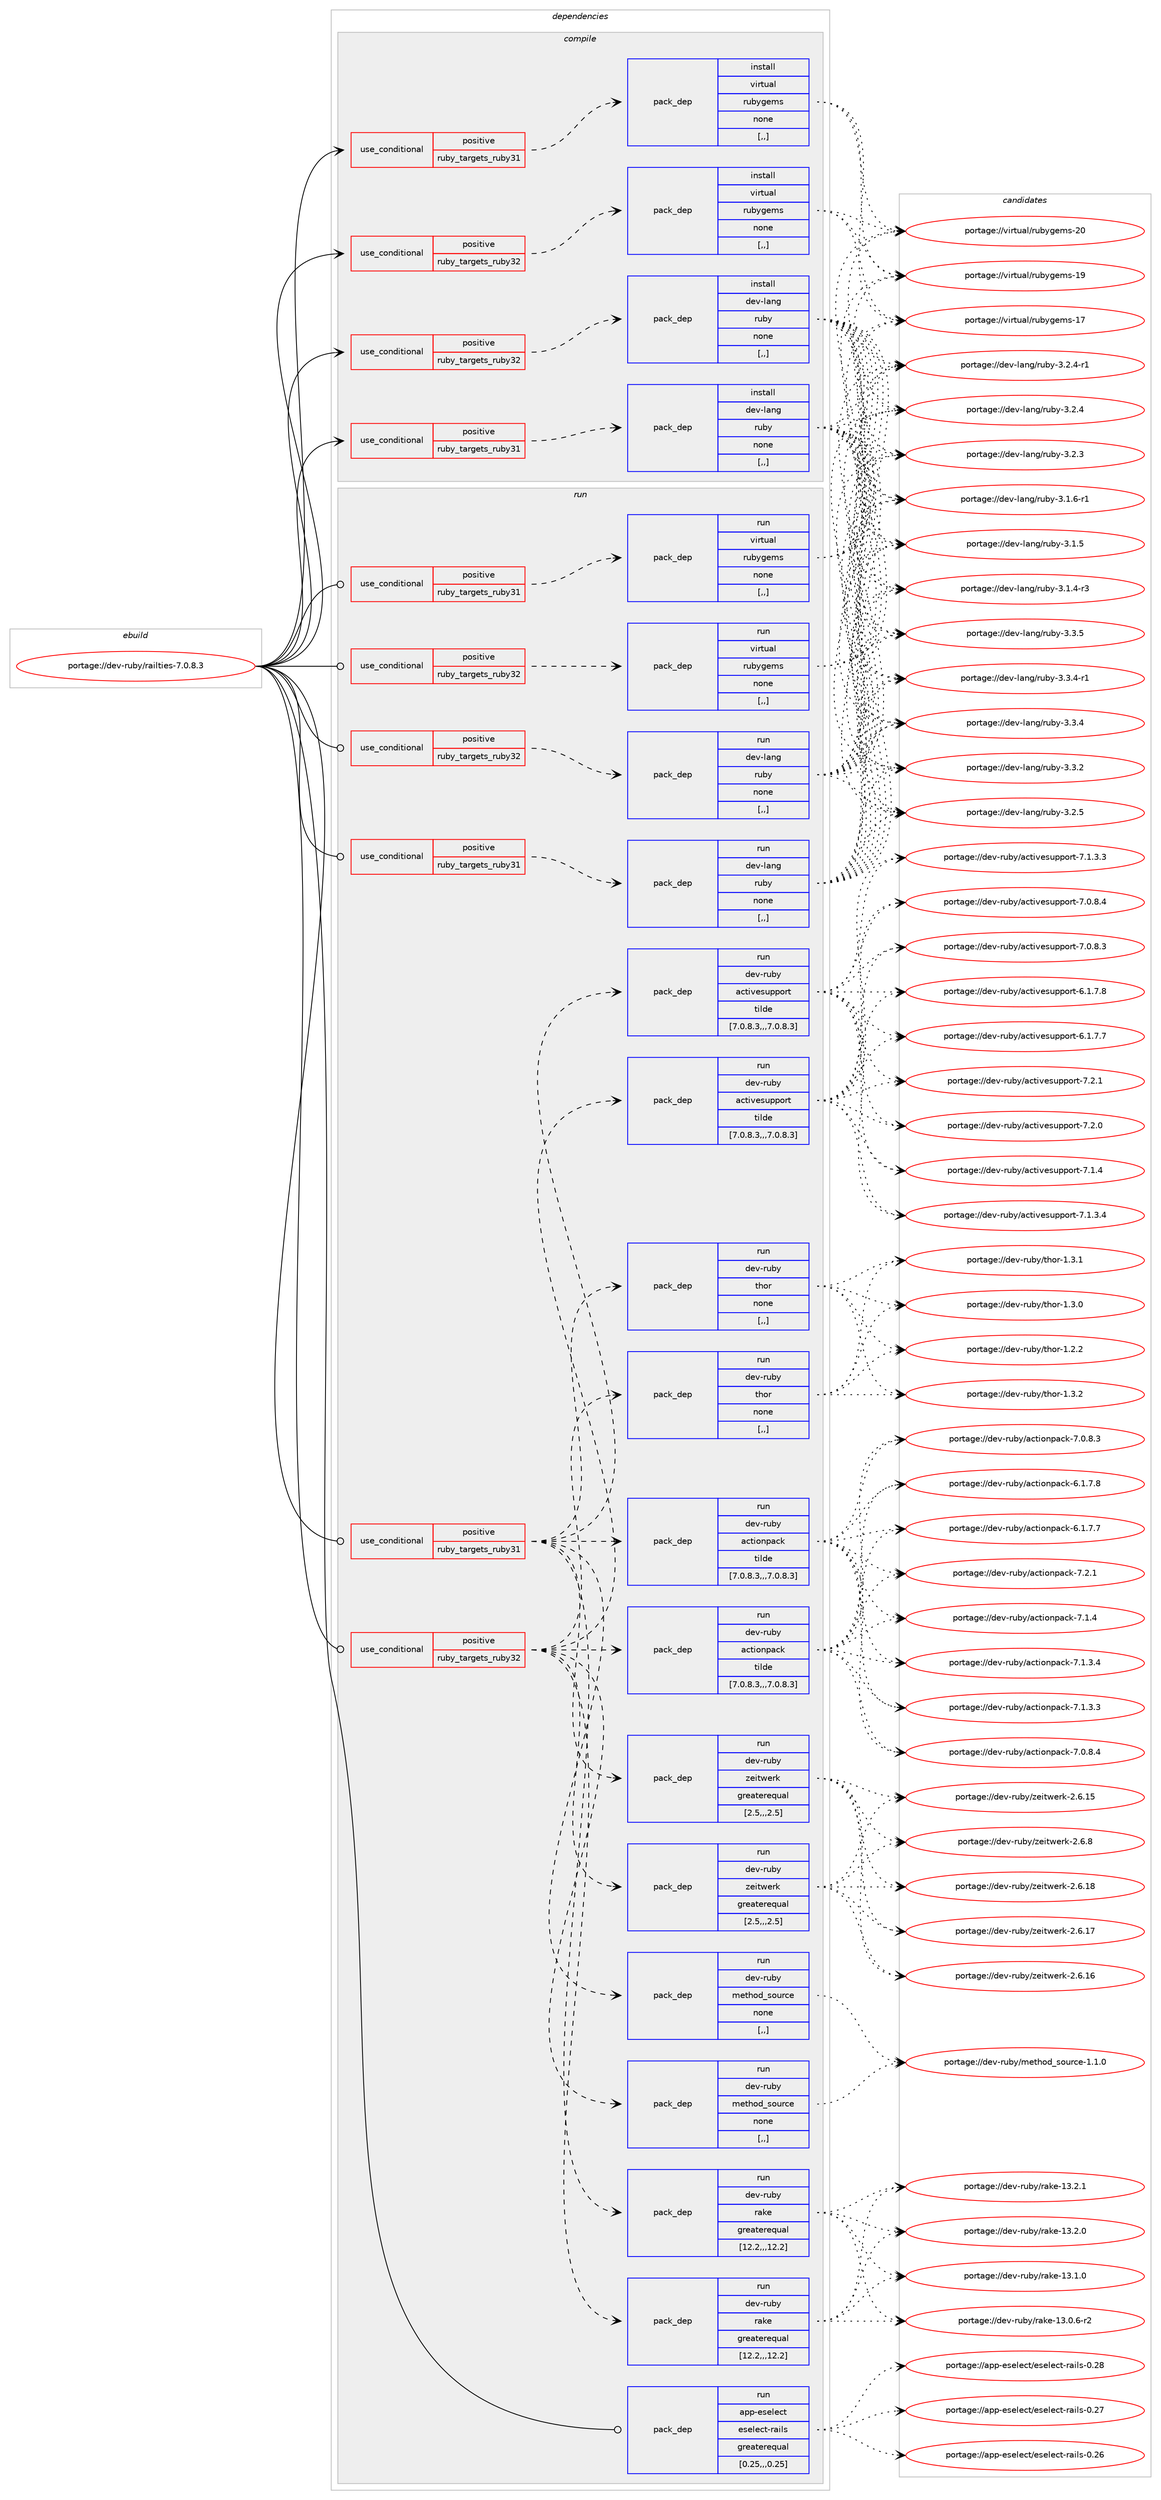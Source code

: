 digraph prolog {

# *************
# Graph options
# *************

newrank=true;
concentrate=true;
compound=true;
graph [rankdir=LR,fontname=Helvetica,fontsize=10,ranksep=1.5];#, ranksep=2.5, nodesep=0.2];
edge  [arrowhead=vee];
node  [fontname=Helvetica,fontsize=10];

# **********
# The ebuild
# **********

subgraph cluster_leftcol {
color=gray;
label=<<i>ebuild</i>>;
id [label="portage://dev-ruby/railties-7.0.8.3", color=red, width=4, href="../dev-ruby/railties-7.0.8.3.svg"];
}

# ****************
# The dependencies
# ****************

subgraph cluster_midcol {
color=gray;
label=<<i>dependencies</i>>;
subgraph cluster_compile {
fillcolor="#eeeeee";
style=filled;
label=<<i>compile</i>>;
subgraph cond184708 {
dependency693035 [label=<<TABLE BORDER="0" CELLBORDER="1" CELLSPACING="0" CELLPADDING="4"><TR><TD ROWSPAN="3" CELLPADDING="10">use_conditional</TD></TR><TR><TD>positive</TD></TR><TR><TD>ruby_targets_ruby31</TD></TR></TABLE>>, shape=none, color=red];
subgraph pack503381 {
dependency693036 [label=<<TABLE BORDER="0" CELLBORDER="1" CELLSPACING="0" CELLPADDING="4" WIDTH="220"><TR><TD ROWSPAN="6" CELLPADDING="30">pack_dep</TD></TR><TR><TD WIDTH="110">install</TD></TR><TR><TD>dev-lang</TD></TR><TR><TD>ruby</TD></TR><TR><TD>none</TD></TR><TR><TD>[,,]</TD></TR></TABLE>>, shape=none, color=blue];
}
dependency693035:e -> dependency693036:w [weight=20,style="dashed",arrowhead="vee"];
}
id:e -> dependency693035:w [weight=20,style="solid",arrowhead="vee"];
subgraph cond184709 {
dependency693037 [label=<<TABLE BORDER="0" CELLBORDER="1" CELLSPACING="0" CELLPADDING="4"><TR><TD ROWSPAN="3" CELLPADDING="10">use_conditional</TD></TR><TR><TD>positive</TD></TR><TR><TD>ruby_targets_ruby31</TD></TR></TABLE>>, shape=none, color=red];
subgraph pack503382 {
dependency693038 [label=<<TABLE BORDER="0" CELLBORDER="1" CELLSPACING="0" CELLPADDING="4" WIDTH="220"><TR><TD ROWSPAN="6" CELLPADDING="30">pack_dep</TD></TR><TR><TD WIDTH="110">install</TD></TR><TR><TD>virtual</TD></TR><TR><TD>rubygems</TD></TR><TR><TD>none</TD></TR><TR><TD>[,,]</TD></TR></TABLE>>, shape=none, color=blue];
}
dependency693037:e -> dependency693038:w [weight=20,style="dashed",arrowhead="vee"];
}
id:e -> dependency693037:w [weight=20,style="solid",arrowhead="vee"];
subgraph cond184710 {
dependency693039 [label=<<TABLE BORDER="0" CELLBORDER="1" CELLSPACING="0" CELLPADDING="4"><TR><TD ROWSPAN="3" CELLPADDING="10">use_conditional</TD></TR><TR><TD>positive</TD></TR><TR><TD>ruby_targets_ruby32</TD></TR></TABLE>>, shape=none, color=red];
subgraph pack503383 {
dependency693040 [label=<<TABLE BORDER="0" CELLBORDER="1" CELLSPACING="0" CELLPADDING="4" WIDTH="220"><TR><TD ROWSPAN="6" CELLPADDING="30">pack_dep</TD></TR><TR><TD WIDTH="110">install</TD></TR><TR><TD>dev-lang</TD></TR><TR><TD>ruby</TD></TR><TR><TD>none</TD></TR><TR><TD>[,,]</TD></TR></TABLE>>, shape=none, color=blue];
}
dependency693039:e -> dependency693040:w [weight=20,style="dashed",arrowhead="vee"];
}
id:e -> dependency693039:w [weight=20,style="solid",arrowhead="vee"];
subgraph cond184711 {
dependency693041 [label=<<TABLE BORDER="0" CELLBORDER="1" CELLSPACING="0" CELLPADDING="4"><TR><TD ROWSPAN="3" CELLPADDING="10">use_conditional</TD></TR><TR><TD>positive</TD></TR><TR><TD>ruby_targets_ruby32</TD></TR></TABLE>>, shape=none, color=red];
subgraph pack503384 {
dependency693042 [label=<<TABLE BORDER="0" CELLBORDER="1" CELLSPACING="0" CELLPADDING="4" WIDTH="220"><TR><TD ROWSPAN="6" CELLPADDING="30">pack_dep</TD></TR><TR><TD WIDTH="110">install</TD></TR><TR><TD>virtual</TD></TR><TR><TD>rubygems</TD></TR><TR><TD>none</TD></TR><TR><TD>[,,]</TD></TR></TABLE>>, shape=none, color=blue];
}
dependency693041:e -> dependency693042:w [weight=20,style="dashed",arrowhead="vee"];
}
id:e -> dependency693041:w [weight=20,style="solid",arrowhead="vee"];
}
subgraph cluster_compileandrun {
fillcolor="#eeeeee";
style=filled;
label=<<i>compile and run</i>>;
}
subgraph cluster_run {
fillcolor="#eeeeee";
style=filled;
label=<<i>run</i>>;
subgraph cond184712 {
dependency693043 [label=<<TABLE BORDER="0" CELLBORDER="1" CELLSPACING="0" CELLPADDING="4"><TR><TD ROWSPAN="3" CELLPADDING="10">use_conditional</TD></TR><TR><TD>positive</TD></TR><TR><TD>ruby_targets_ruby31</TD></TR></TABLE>>, shape=none, color=red];
subgraph pack503385 {
dependency693044 [label=<<TABLE BORDER="0" CELLBORDER="1" CELLSPACING="0" CELLPADDING="4" WIDTH="220"><TR><TD ROWSPAN="6" CELLPADDING="30">pack_dep</TD></TR><TR><TD WIDTH="110">run</TD></TR><TR><TD>dev-lang</TD></TR><TR><TD>ruby</TD></TR><TR><TD>none</TD></TR><TR><TD>[,,]</TD></TR></TABLE>>, shape=none, color=blue];
}
dependency693043:e -> dependency693044:w [weight=20,style="dashed",arrowhead="vee"];
}
id:e -> dependency693043:w [weight=20,style="solid",arrowhead="odot"];
subgraph cond184713 {
dependency693045 [label=<<TABLE BORDER="0" CELLBORDER="1" CELLSPACING="0" CELLPADDING="4"><TR><TD ROWSPAN="3" CELLPADDING="10">use_conditional</TD></TR><TR><TD>positive</TD></TR><TR><TD>ruby_targets_ruby31</TD></TR></TABLE>>, shape=none, color=red];
subgraph pack503386 {
dependency693046 [label=<<TABLE BORDER="0" CELLBORDER="1" CELLSPACING="0" CELLPADDING="4" WIDTH="220"><TR><TD ROWSPAN="6" CELLPADDING="30">pack_dep</TD></TR><TR><TD WIDTH="110">run</TD></TR><TR><TD>dev-ruby</TD></TR><TR><TD>activesupport</TD></TR><TR><TD>tilde</TD></TR><TR><TD>[7.0.8.3,,,7.0.8.3]</TD></TR></TABLE>>, shape=none, color=blue];
}
dependency693045:e -> dependency693046:w [weight=20,style="dashed",arrowhead="vee"];
subgraph pack503387 {
dependency693047 [label=<<TABLE BORDER="0" CELLBORDER="1" CELLSPACING="0" CELLPADDING="4" WIDTH="220"><TR><TD ROWSPAN="6" CELLPADDING="30">pack_dep</TD></TR><TR><TD WIDTH="110">run</TD></TR><TR><TD>dev-ruby</TD></TR><TR><TD>actionpack</TD></TR><TR><TD>tilde</TD></TR><TR><TD>[7.0.8.3,,,7.0.8.3]</TD></TR></TABLE>>, shape=none, color=blue];
}
dependency693045:e -> dependency693047:w [weight=20,style="dashed",arrowhead="vee"];
subgraph pack503388 {
dependency693048 [label=<<TABLE BORDER="0" CELLBORDER="1" CELLSPACING="0" CELLPADDING="4" WIDTH="220"><TR><TD ROWSPAN="6" CELLPADDING="30">pack_dep</TD></TR><TR><TD WIDTH="110">run</TD></TR><TR><TD>dev-ruby</TD></TR><TR><TD>thor</TD></TR><TR><TD>none</TD></TR><TR><TD>[,,]</TD></TR></TABLE>>, shape=none, color=blue];
}
dependency693045:e -> dependency693048:w [weight=20,style="dashed",arrowhead="vee"];
subgraph pack503389 {
dependency693049 [label=<<TABLE BORDER="0" CELLBORDER="1" CELLSPACING="0" CELLPADDING="4" WIDTH="220"><TR><TD ROWSPAN="6" CELLPADDING="30">pack_dep</TD></TR><TR><TD WIDTH="110">run</TD></TR><TR><TD>dev-ruby</TD></TR><TR><TD>rake</TD></TR><TR><TD>greaterequal</TD></TR><TR><TD>[12.2,,,12.2]</TD></TR></TABLE>>, shape=none, color=blue];
}
dependency693045:e -> dependency693049:w [weight=20,style="dashed",arrowhead="vee"];
subgraph pack503390 {
dependency693050 [label=<<TABLE BORDER="0" CELLBORDER="1" CELLSPACING="0" CELLPADDING="4" WIDTH="220"><TR><TD ROWSPAN="6" CELLPADDING="30">pack_dep</TD></TR><TR><TD WIDTH="110">run</TD></TR><TR><TD>dev-ruby</TD></TR><TR><TD>method_source</TD></TR><TR><TD>none</TD></TR><TR><TD>[,,]</TD></TR></TABLE>>, shape=none, color=blue];
}
dependency693045:e -> dependency693050:w [weight=20,style="dashed",arrowhead="vee"];
subgraph pack503391 {
dependency693051 [label=<<TABLE BORDER="0" CELLBORDER="1" CELLSPACING="0" CELLPADDING="4" WIDTH="220"><TR><TD ROWSPAN="6" CELLPADDING="30">pack_dep</TD></TR><TR><TD WIDTH="110">run</TD></TR><TR><TD>dev-ruby</TD></TR><TR><TD>zeitwerk</TD></TR><TR><TD>greaterequal</TD></TR><TR><TD>[2.5,,,2.5]</TD></TR></TABLE>>, shape=none, color=blue];
}
dependency693045:e -> dependency693051:w [weight=20,style="dashed",arrowhead="vee"];
}
id:e -> dependency693045:w [weight=20,style="solid",arrowhead="odot"];
subgraph cond184714 {
dependency693052 [label=<<TABLE BORDER="0" CELLBORDER="1" CELLSPACING="0" CELLPADDING="4"><TR><TD ROWSPAN="3" CELLPADDING="10">use_conditional</TD></TR><TR><TD>positive</TD></TR><TR><TD>ruby_targets_ruby31</TD></TR></TABLE>>, shape=none, color=red];
subgraph pack503392 {
dependency693053 [label=<<TABLE BORDER="0" CELLBORDER="1" CELLSPACING="0" CELLPADDING="4" WIDTH="220"><TR><TD ROWSPAN="6" CELLPADDING="30">pack_dep</TD></TR><TR><TD WIDTH="110">run</TD></TR><TR><TD>virtual</TD></TR><TR><TD>rubygems</TD></TR><TR><TD>none</TD></TR><TR><TD>[,,]</TD></TR></TABLE>>, shape=none, color=blue];
}
dependency693052:e -> dependency693053:w [weight=20,style="dashed",arrowhead="vee"];
}
id:e -> dependency693052:w [weight=20,style="solid",arrowhead="odot"];
subgraph cond184715 {
dependency693054 [label=<<TABLE BORDER="0" CELLBORDER="1" CELLSPACING="0" CELLPADDING="4"><TR><TD ROWSPAN="3" CELLPADDING="10">use_conditional</TD></TR><TR><TD>positive</TD></TR><TR><TD>ruby_targets_ruby32</TD></TR></TABLE>>, shape=none, color=red];
subgraph pack503393 {
dependency693055 [label=<<TABLE BORDER="0" CELLBORDER="1" CELLSPACING="0" CELLPADDING="4" WIDTH="220"><TR><TD ROWSPAN="6" CELLPADDING="30">pack_dep</TD></TR><TR><TD WIDTH="110">run</TD></TR><TR><TD>dev-lang</TD></TR><TR><TD>ruby</TD></TR><TR><TD>none</TD></TR><TR><TD>[,,]</TD></TR></TABLE>>, shape=none, color=blue];
}
dependency693054:e -> dependency693055:w [weight=20,style="dashed",arrowhead="vee"];
}
id:e -> dependency693054:w [weight=20,style="solid",arrowhead="odot"];
subgraph cond184716 {
dependency693056 [label=<<TABLE BORDER="0" CELLBORDER="1" CELLSPACING="0" CELLPADDING="4"><TR><TD ROWSPAN="3" CELLPADDING="10">use_conditional</TD></TR><TR><TD>positive</TD></TR><TR><TD>ruby_targets_ruby32</TD></TR></TABLE>>, shape=none, color=red];
subgraph pack503394 {
dependency693057 [label=<<TABLE BORDER="0" CELLBORDER="1" CELLSPACING="0" CELLPADDING="4" WIDTH="220"><TR><TD ROWSPAN="6" CELLPADDING="30">pack_dep</TD></TR><TR><TD WIDTH="110">run</TD></TR><TR><TD>dev-ruby</TD></TR><TR><TD>activesupport</TD></TR><TR><TD>tilde</TD></TR><TR><TD>[7.0.8.3,,,7.0.8.3]</TD></TR></TABLE>>, shape=none, color=blue];
}
dependency693056:e -> dependency693057:w [weight=20,style="dashed",arrowhead="vee"];
subgraph pack503395 {
dependency693058 [label=<<TABLE BORDER="0" CELLBORDER="1" CELLSPACING="0" CELLPADDING="4" WIDTH="220"><TR><TD ROWSPAN="6" CELLPADDING="30">pack_dep</TD></TR><TR><TD WIDTH="110">run</TD></TR><TR><TD>dev-ruby</TD></TR><TR><TD>actionpack</TD></TR><TR><TD>tilde</TD></TR><TR><TD>[7.0.8.3,,,7.0.8.3]</TD></TR></TABLE>>, shape=none, color=blue];
}
dependency693056:e -> dependency693058:w [weight=20,style="dashed",arrowhead="vee"];
subgraph pack503396 {
dependency693059 [label=<<TABLE BORDER="0" CELLBORDER="1" CELLSPACING="0" CELLPADDING="4" WIDTH="220"><TR><TD ROWSPAN="6" CELLPADDING="30">pack_dep</TD></TR><TR><TD WIDTH="110">run</TD></TR><TR><TD>dev-ruby</TD></TR><TR><TD>thor</TD></TR><TR><TD>none</TD></TR><TR><TD>[,,]</TD></TR></TABLE>>, shape=none, color=blue];
}
dependency693056:e -> dependency693059:w [weight=20,style="dashed",arrowhead="vee"];
subgraph pack503397 {
dependency693060 [label=<<TABLE BORDER="0" CELLBORDER="1" CELLSPACING="0" CELLPADDING="4" WIDTH="220"><TR><TD ROWSPAN="6" CELLPADDING="30">pack_dep</TD></TR><TR><TD WIDTH="110">run</TD></TR><TR><TD>dev-ruby</TD></TR><TR><TD>rake</TD></TR><TR><TD>greaterequal</TD></TR><TR><TD>[12.2,,,12.2]</TD></TR></TABLE>>, shape=none, color=blue];
}
dependency693056:e -> dependency693060:w [weight=20,style="dashed",arrowhead="vee"];
subgraph pack503398 {
dependency693061 [label=<<TABLE BORDER="0" CELLBORDER="1" CELLSPACING="0" CELLPADDING="4" WIDTH="220"><TR><TD ROWSPAN="6" CELLPADDING="30">pack_dep</TD></TR><TR><TD WIDTH="110">run</TD></TR><TR><TD>dev-ruby</TD></TR><TR><TD>method_source</TD></TR><TR><TD>none</TD></TR><TR><TD>[,,]</TD></TR></TABLE>>, shape=none, color=blue];
}
dependency693056:e -> dependency693061:w [weight=20,style="dashed",arrowhead="vee"];
subgraph pack503399 {
dependency693062 [label=<<TABLE BORDER="0" CELLBORDER="1" CELLSPACING="0" CELLPADDING="4" WIDTH="220"><TR><TD ROWSPAN="6" CELLPADDING="30">pack_dep</TD></TR><TR><TD WIDTH="110">run</TD></TR><TR><TD>dev-ruby</TD></TR><TR><TD>zeitwerk</TD></TR><TR><TD>greaterequal</TD></TR><TR><TD>[2.5,,,2.5]</TD></TR></TABLE>>, shape=none, color=blue];
}
dependency693056:e -> dependency693062:w [weight=20,style="dashed",arrowhead="vee"];
}
id:e -> dependency693056:w [weight=20,style="solid",arrowhead="odot"];
subgraph cond184717 {
dependency693063 [label=<<TABLE BORDER="0" CELLBORDER="1" CELLSPACING="0" CELLPADDING="4"><TR><TD ROWSPAN="3" CELLPADDING="10">use_conditional</TD></TR><TR><TD>positive</TD></TR><TR><TD>ruby_targets_ruby32</TD></TR></TABLE>>, shape=none, color=red];
subgraph pack503400 {
dependency693064 [label=<<TABLE BORDER="0" CELLBORDER="1" CELLSPACING="0" CELLPADDING="4" WIDTH="220"><TR><TD ROWSPAN="6" CELLPADDING="30">pack_dep</TD></TR><TR><TD WIDTH="110">run</TD></TR><TR><TD>virtual</TD></TR><TR><TD>rubygems</TD></TR><TR><TD>none</TD></TR><TR><TD>[,,]</TD></TR></TABLE>>, shape=none, color=blue];
}
dependency693063:e -> dependency693064:w [weight=20,style="dashed",arrowhead="vee"];
}
id:e -> dependency693063:w [weight=20,style="solid",arrowhead="odot"];
subgraph pack503401 {
dependency693065 [label=<<TABLE BORDER="0" CELLBORDER="1" CELLSPACING="0" CELLPADDING="4" WIDTH="220"><TR><TD ROWSPAN="6" CELLPADDING="30">pack_dep</TD></TR><TR><TD WIDTH="110">run</TD></TR><TR><TD>app-eselect</TD></TR><TR><TD>eselect-rails</TD></TR><TR><TD>greaterequal</TD></TR><TR><TD>[0.25,,,0.25]</TD></TR></TABLE>>, shape=none, color=blue];
}
id:e -> dependency693065:w [weight=20,style="solid",arrowhead="odot"];
}
}

# **************
# The candidates
# **************

subgraph cluster_choices {
rank=same;
color=gray;
label=<<i>candidates</i>>;

subgraph choice503381 {
color=black;
nodesep=1;
choice10010111845108971101034711411798121455146514653 [label="portage://dev-lang/ruby-3.3.5", color=red, width=4,href="../dev-lang/ruby-3.3.5.svg"];
choice100101118451089711010347114117981214551465146524511449 [label="portage://dev-lang/ruby-3.3.4-r1", color=red, width=4,href="../dev-lang/ruby-3.3.4-r1.svg"];
choice10010111845108971101034711411798121455146514652 [label="portage://dev-lang/ruby-3.3.4", color=red, width=4,href="../dev-lang/ruby-3.3.4.svg"];
choice10010111845108971101034711411798121455146514650 [label="portage://dev-lang/ruby-3.3.2", color=red, width=4,href="../dev-lang/ruby-3.3.2.svg"];
choice10010111845108971101034711411798121455146504653 [label="portage://dev-lang/ruby-3.2.5", color=red, width=4,href="../dev-lang/ruby-3.2.5.svg"];
choice100101118451089711010347114117981214551465046524511449 [label="portage://dev-lang/ruby-3.2.4-r1", color=red, width=4,href="../dev-lang/ruby-3.2.4-r1.svg"];
choice10010111845108971101034711411798121455146504652 [label="portage://dev-lang/ruby-3.2.4", color=red, width=4,href="../dev-lang/ruby-3.2.4.svg"];
choice10010111845108971101034711411798121455146504651 [label="portage://dev-lang/ruby-3.2.3", color=red, width=4,href="../dev-lang/ruby-3.2.3.svg"];
choice100101118451089711010347114117981214551464946544511449 [label="portage://dev-lang/ruby-3.1.6-r1", color=red, width=4,href="../dev-lang/ruby-3.1.6-r1.svg"];
choice10010111845108971101034711411798121455146494653 [label="portage://dev-lang/ruby-3.1.5", color=red, width=4,href="../dev-lang/ruby-3.1.5.svg"];
choice100101118451089711010347114117981214551464946524511451 [label="portage://dev-lang/ruby-3.1.4-r3", color=red, width=4,href="../dev-lang/ruby-3.1.4-r3.svg"];
dependency693036:e -> choice10010111845108971101034711411798121455146514653:w [style=dotted,weight="100"];
dependency693036:e -> choice100101118451089711010347114117981214551465146524511449:w [style=dotted,weight="100"];
dependency693036:e -> choice10010111845108971101034711411798121455146514652:w [style=dotted,weight="100"];
dependency693036:e -> choice10010111845108971101034711411798121455146514650:w [style=dotted,weight="100"];
dependency693036:e -> choice10010111845108971101034711411798121455146504653:w [style=dotted,weight="100"];
dependency693036:e -> choice100101118451089711010347114117981214551465046524511449:w [style=dotted,weight="100"];
dependency693036:e -> choice10010111845108971101034711411798121455146504652:w [style=dotted,weight="100"];
dependency693036:e -> choice10010111845108971101034711411798121455146504651:w [style=dotted,weight="100"];
dependency693036:e -> choice100101118451089711010347114117981214551464946544511449:w [style=dotted,weight="100"];
dependency693036:e -> choice10010111845108971101034711411798121455146494653:w [style=dotted,weight="100"];
dependency693036:e -> choice100101118451089711010347114117981214551464946524511451:w [style=dotted,weight="100"];
}
subgraph choice503382 {
color=black;
nodesep=1;
choice118105114116117971084711411798121103101109115455048 [label="portage://virtual/rubygems-20", color=red, width=4,href="../virtual/rubygems-20.svg"];
choice118105114116117971084711411798121103101109115454957 [label="portage://virtual/rubygems-19", color=red, width=4,href="../virtual/rubygems-19.svg"];
choice118105114116117971084711411798121103101109115454955 [label="portage://virtual/rubygems-17", color=red, width=4,href="../virtual/rubygems-17.svg"];
dependency693038:e -> choice118105114116117971084711411798121103101109115455048:w [style=dotted,weight="100"];
dependency693038:e -> choice118105114116117971084711411798121103101109115454957:w [style=dotted,weight="100"];
dependency693038:e -> choice118105114116117971084711411798121103101109115454955:w [style=dotted,weight="100"];
}
subgraph choice503383 {
color=black;
nodesep=1;
choice10010111845108971101034711411798121455146514653 [label="portage://dev-lang/ruby-3.3.5", color=red, width=4,href="../dev-lang/ruby-3.3.5.svg"];
choice100101118451089711010347114117981214551465146524511449 [label="portage://dev-lang/ruby-3.3.4-r1", color=red, width=4,href="../dev-lang/ruby-3.3.4-r1.svg"];
choice10010111845108971101034711411798121455146514652 [label="portage://dev-lang/ruby-3.3.4", color=red, width=4,href="../dev-lang/ruby-3.3.4.svg"];
choice10010111845108971101034711411798121455146514650 [label="portage://dev-lang/ruby-3.3.2", color=red, width=4,href="../dev-lang/ruby-3.3.2.svg"];
choice10010111845108971101034711411798121455146504653 [label="portage://dev-lang/ruby-3.2.5", color=red, width=4,href="../dev-lang/ruby-3.2.5.svg"];
choice100101118451089711010347114117981214551465046524511449 [label="portage://dev-lang/ruby-3.2.4-r1", color=red, width=4,href="../dev-lang/ruby-3.2.4-r1.svg"];
choice10010111845108971101034711411798121455146504652 [label="portage://dev-lang/ruby-3.2.4", color=red, width=4,href="../dev-lang/ruby-3.2.4.svg"];
choice10010111845108971101034711411798121455146504651 [label="portage://dev-lang/ruby-3.2.3", color=red, width=4,href="../dev-lang/ruby-3.2.3.svg"];
choice100101118451089711010347114117981214551464946544511449 [label="portage://dev-lang/ruby-3.1.6-r1", color=red, width=4,href="../dev-lang/ruby-3.1.6-r1.svg"];
choice10010111845108971101034711411798121455146494653 [label="portage://dev-lang/ruby-3.1.5", color=red, width=4,href="../dev-lang/ruby-3.1.5.svg"];
choice100101118451089711010347114117981214551464946524511451 [label="portage://dev-lang/ruby-3.1.4-r3", color=red, width=4,href="../dev-lang/ruby-3.1.4-r3.svg"];
dependency693040:e -> choice10010111845108971101034711411798121455146514653:w [style=dotted,weight="100"];
dependency693040:e -> choice100101118451089711010347114117981214551465146524511449:w [style=dotted,weight="100"];
dependency693040:e -> choice10010111845108971101034711411798121455146514652:w [style=dotted,weight="100"];
dependency693040:e -> choice10010111845108971101034711411798121455146514650:w [style=dotted,weight="100"];
dependency693040:e -> choice10010111845108971101034711411798121455146504653:w [style=dotted,weight="100"];
dependency693040:e -> choice100101118451089711010347114117981214551465046524511449:w [style=dotted,weight="100"];
dependency693040:e -> choice10010111845108971101034711411798121455146504652:w [style=dotted,weight="100"];
dependency693040:e -> choice10010111845108971101034711411798121455146504651:w [style=dotted,weight="100"];
dependency693040:e -> choice100101118451089711010347114117981214551464946544511449:w [style=dotted,weight="100"];
dependency693040:e -> choice10010111845108971101034711411798121455146494653:w [style=dotted,weight="100"];
dependency693040:e -> choice100101118451089711010347114117981214551464946524511451:w [style=dotted,weight="100"];
}
subgraph choice503384 {
color=black;
nodesep=1;
choice118105114116117971084711411798121103101109115455048 [label="portage://virtual/rubygems-20", color=red, width=4,href="../virtual/rubygems-20.svg"];
choice118105114116117971084711411798121103101109115454957 [label="portage://virtual/rubygems-19", color=red, width=4,href="../virtual/rubygems-19.svg"];
choice118105114116117971084711411798121103101109115454955 [label="portage://virtual/rubygems-17", color=red, width=4,href="../virtual/rubygems-17.svg"];
dependency693042:e -> choice118105114116117971084711411798121103101109115455048:w [style=dotted,weight="100"];
dependency693042:e -> choice118105114116117971084711411798121103101109115454957:w [style=dotted,weight="100"];
dependency693042:e -> choice118105114116117971084711411798121103101109115454955:w [style=dotted,weight="100"];
}
subgraph choice503385 {
color=black;
nodesep=1;
choice10010111845108971101034711411798121455146514653 [label="portage://dev-lang/ruby-3.3.5", color=red, width=4,href="../dev-lang/ruby-3.3.5.svg"];
choice100101118451089711010347114117981214551465146524511449 [label="portage://dev-lang/ruby-3.3.4-r1", color=red, width=4,href="../dev-lang/ruby-3.3.4-r1.svg"];
choice10010111845108971101034711411798121455146514652 [label="portage://dev-lang/ruby-3.3.4", color=red, width=4,href="../dev-lang/ruby-3.3.4.svg"];
choice10010111845108971101034711411798121455146514650 [label="portage://dev-lang/ruby-3.3.2", color=red, width=4,href="../dev-lang/ruby-3.3.2.svg"];
choice10010111845108971101034711411798121455146504653 [label="portage://dev-lang/ruby-3.2.5", color=red, width=4,href="../dev-lang/ruby-3.2.5.svg"];
choice100101118451089711010347114117981214551465046524511449 [label="portage://dev-lang/ruby-3.2.4-r1", color=red, width=4,href="../dev-lang/ruby-3.2.4-r1.svg"];
choice10010111845108971101034711411798121455146504652 [label="portage://dev-lang/ruby-3.2.4", color=red, width=4,href="../dev-lang/ruby-3.2.4.svg"];
choice10010111845108971101034711411798121455146504651 [label="portage://dev-lang/ruby-3.2.3", color=red, width=4,href="../dev-lang/ruby-3.2.3.svg"];
choice100101118451089711010347114117981214551464946544511449 [label="portage://dev-lang/ruby-3.1.6-r1", color=red, width=4,href="../dev-lang/ruby-3.1.6-r1.svg"];
choice10010111845108971101034711411798121455146494653 [label="portage://dev-lang/ruby-3.1.5", color=red, width=4,href="../dev-lang/ruby-3.1.5.svg"];
choice100101118451089711010347114117981214551464946524511451 [label="portage://dev-lang/ruby-3.1.4-r3", color=red, width=4,href="../dev-lang/ruby-3.1.4-r3.svg"];
dependency693044:e -> choice10010111845108971101034711411798121455146514653:w [style=dotted,weight="100"];
dependency693044:e -> choice100101118451089711010347114117981214551465146524511449:w [style=dotted,weight="100"];
dependency693044:e -> choice10010111845108971101034711411798121455146514652:w [style=dotted,weight="100"];
dependency693044:e -> choice10010111845108971101034711411798121455146514650:w [style=dotted,weight="100"];
dependency693044:e -> choice10010111845108971101034711411798121455146504653:w [style=dotted,weight="100"];
dependency693044:e -> choice100101118451089711010347114117981214551465046524511449:w [style=dotted,weight="100"];
dependency693044:e -> choice10010111845108971101034711411798121455146504652:w [style=dotted,weight="100"];
dependency693044:e -> choice10010111845108971101034711411798121455146504651:w [style=dotted,weight="100"];
dependency693044:e -> choice100101118451089711010347114117981214551464946544511449:w [style=dotted,weight="100"];
dependency693044:e -> choice10010111845108971101034711411798121455146494653:w [style=dotted,weight="100"];
dependency693044:e -> choice100101118451089711010347114117981214551464946524511451:w [style=dotted,weight="100"];
}
subgraph choice503386 {
color=black;
nodesep=1;
choice1001011184511411798121479799116105118101115117112112111114116455546504649 [label="portage://dev-ruby/activesupport-7.2.1", color=red, width=4,href="../dev-ruby/activesupport-7.2.1.svg"];
choice1001011184511411798121479799116105118101115117112112111114116455546504648 [label="portage://dev-ruby/activesupport-7.2.0", color=red, width=4,href="../dev-ruby/activesupport-7.2.0.svg"];
choice1001011184511411798121479799116105118101115117112112111114116455546494652 [label="portage://dev-ruby/activesupport-7.1.4", color=red, width=4,href="../dev-ruby/activesupport-7.1.4.svg"];
choice10010111845114117981214797991161051181011151171121121111141164555464946514652 [label="portage://dev-ruby/activesupport-7.1.3.4", color=red, width=4,href="../dev-ruby/activesupport-7.1.3.4.svg"];
choice10010111845114117981214797991161051181011151171121121111141164555464946514651 [label="portage://dev-ruby/activesupport-7.1.3.3", color=red, width=4,href="../dev-ruby/activesupport-7.1.3.3.svg"];
choice10010111845114117981214797991161051181011151171121121111141164555464846564652 [label="portage://dev-ruby/activesupport-7.0.8.4", color=red, width=4,href="../dev-ruby/activesupport-7.0.8.4.svg"];
choice10010111845114117981214797991161051181011151171121121111141164555464846564651 [label="portage://dev-ruby/activesupport-7.0.8.3", color=red, width=4,href="../dev-ruby/activesupport-7.0.8.3.svg"];
choice10010111845114117981214797991161051181011151171121121111141164554464946554656 [label="portage://dev-ruby/activesupport-6.1.7.8", color=red, width=4,href="../dev-ruby/activesupport-6.1.7.8.svg"];
choice10010111845114117981214797991161051181011151171121121111141164554464946554655 [label="portage://dev-ruby/activesupport-6.1.7.7", color=red, width=4,href="../dev-ruby/activesupport-6.1.7.7.svg"];
dependency693046:e -> choice1001011184511411798121479799116105118101115117112112111114116455546504649:w [style=dotted,weight="100"];
dependency693046:e -> choice1001011184511411798121479799116105118101115117112112111114116455546504648:w [style=dotted,weight="100"];
dependency693046:e -> choice1001011184511411798121479799116105118101115117112112111114116455546494652:w [style=dotted,weight="100"];
dependency693046:e -> choice10010111845114117981214797991161051181011151171121121111141164555464946514652:w [style=dotted,weight="100"];
dependency693046:e -> choice10010111845114117981214797991161051181011151171121121111141164555464946514651:w [style=dotted,weight="100"];
dependency693046:e -> choice10010111845114117981214797991161051181011151171121121111141164555464846564652:w [style=dotted,weight="100"];
dependency693046:e -> choice10010111845114117981214797991161051181011151171121121111141164555464846564651:w [style=dotted,weight="100"];
dependency693046:e -> choice10010111845114117981214797991161051181011151171121121111141164554464946554656:w [style=dotted,weight="100"];
dependency693046:e -> choice10010111845114117981214797991161051181011151171121121111141164554464946554655:w [style=dotted,weight="100"];
}
subgraph choice503387 {
color=black;
nodesep=1;
choice10010111845114117981214797991161051111101129799107455546504649 [label="portage://dev-ruby/actionpack-7.2.1", color=red, width=4,href="../dev-ruby/actionpack-7.2.1.svg"];
choice10010111845114117981214797991161051111101129799107455546494652 [label="portage://dev-ruby/actionpack-7.1.4", color=red, width=4,href="../dev-ruby/actionpack-7.1.4.svg"];
choice100101118451141179812147979911610511111011297991074555464946514652 [label="portage://dev-ruby/actionpack-7.1.3.4", color=red, width=4,href="../dev-ruby/actionpack-7.1.3.4.svg"];
choice100101118451141179812147979911610511111011297991074555464946514651 [label="portage://dev-ruby/actionpack-7.1.3.3", color=red, width=4,href="../dev-ruby/actionpack-7.1.3.3.svg"];
choice100101118451141179812147979911610511111011297991074555464846564652 [label="portage://dev-ruby/actionpack-7.0.8.4", color=red, width=4,href="../dev-ruby/actionpack-7.0.8.4.svg"];
choice100101118451141179812147979911610511111011297991074555464846564651 [label="portage://dev-ruby/actionpack-7.0.8.3", color=red, width=4,href="../dev-ruby/actionpack-7.0.8.3.svg"];
choice100101118451141179812147979911610511111011297991074554464946554656 [label="portage://dev-ruby/actionpack-6.1.7.8", color=red, width=4,href="../dev-ruby/actionpack-6.1.7.8.svg"];
choice100101118451141179812147979911610511111011297991074554464946554655 [label="portage://dev-ruby/actionpack-6.1.7.7", color=red, width=4,href="../dev-ruby/actionpack-6.1.7.7.svg"];
dependency693047:e -> choice10010111845114117981214797991161051111101129799107455546504649:w [style=dotted,weight="100"];
dependency693047:e -> choice10010111845114117981214797991161051111101129799107455546494652:w [style=dotted,weight="100"];
dependency693047:e -> choice100101118451141179812147979911610511111011297991074555464946514652:w [style=dotted,weight="100"];
dependency693047:e -> choice100101118451141179812147979911610511111011297991074555464946514651:w [style=dotted,weight="100"];
dependency693047:e -> choice100101118451141179812147979911610511111011297991074555464846564652:w [style=dotted,weight="100"];
dependency693047:e -> choice100101118451141179812147979911610511111011297991074555464846564651:w [style=dotted,weight="100"];
dependency693047:e -> choice100101118451141179812147979911610511111011297991074554464946554656:w [style=dotted,weight="100"];
dependency693047:e -> choice100101118451141179812147979911610511111011297991074554464946554655:w [style=dotted,weight="100"];
}
subgraph choice503388 {
color=black;
nodesep=1;
choice100101118451141179812147116104111114454946514650 [label="portage://dev-ruby/thor-1.3.2", color=red, width=4,href="../dev-ruby/thor-1.3.2.svg"];
choice100101118451141179812147116104111114454946514649 [label="portage://dev-ruby/thor-1.3.1", color=red, width=4,href="../dev-ruby/thor-1.3.1.svg"];
choice100101118451141179812147116104111114454946514648 [label="portage://dev-ruby/thor-1.3.0", color=red, width=4,href="../dev-ruby/thor-1.3.0.svg"];
choice100101118451141179812147116104111114454946504650 [label="portage://dev-ruby/thor-1.2.2", color=red, width=4,href="../dev-ruby/thor-1.2.2.svg"];
dependency693048:e -> choice100101118451141179812147116104111114454946514650:w [style=dotted,weight="100"];
dependency693048:e -> choice100101118451141179812147116104111114454946514649:w [style=dotted,weight="100"];
dependency693048:e -> choice100101118451141179812147116104111114454946514648:w [style=dotted,weight="100"];
dependency693048:e -> choice100101118451141179812147116104111114454946504650:w [style=dotted,weight="100"];
}
subgraph choice503389 {
color=black;
nodesep=1;
choice1001011184511411798121471149710710145495146504649 [label="portage://dev-ruby/rake-13.2.1", color=red, width=4,href="../dev-ruby/rake-13.2.1.svg"];
choice1001011184511411798121471149710710145495146504648 [label="portage://dev-ruby/rake-13.2.0", color=red, width=4,href="../dev-ruby/rake-13.2.0.svg"];
choice1001011184511411798121471149710710145495146494648 [label="portage://dev-ruby/rake-13.1.0", color=red, width=4,href="../dev-ruby/rake-13.1.0.svg"];
choice10010111845114117981214711497107101454951464846544511450 [label="portage://dev-ruby/rake-13.0.6-r2", color=red, width=4,href="../dev-ruby/rake-13.0.6-r2.svg"];
dependency693049:e -> choice1001011184511411798121471149710710145495146504649:w [style=dotted,weight="100"];
dependency693049:e -> choice1001011184511411798121471149710710145495146504648:w [style=dotted,weight="100"];
dependency693049:e -> choice1001011184511411798121471149710710145495146494648:w [style=dotted,weight="100"];
dependency693049:e -> choice10010111845114117981214711497107101454951464846544511450:w [style=dotted,weight="100"];
}
subgraph choice503390 {
color=black;
nodesep=1;
choice1001011184511411798121471091011161041111009511511111711499101454946494648 [label="portage://dev-ruby/method_source-1.1.0", color=red, width=4,href="../dev-ruby/method_source-1.1.0.svg"];
dependency693050:e -> choice1001011184511411798121471091011161041111009511511111711499101454946494648:w [style=dotted,weight="100"];
}
subgraph choice503391 {
color=black;
nodesep=1;
choice10010111845114117981214712210110511611910111410745504654464956 [label="portage://dev-ruby/zeitwerk-2.6.18", color=red, width=4,href="../dev-ruby/zeitwerk-2.6.18.svg"];
choice10010111845114117981214712210110511611910111410745504654464955 [label="portage://dev-ruby/zeitwerk-2.6.17", color=red, width=4,href="../dev-ruby/zeitwerk-2.6.17.svg"];
choice10010111845114117981214712210110511611910111410745504654464954 [label="portage://dev-ruby/zeitwerk-2.6.16", color=red, width=4,href="../dev-ruby/zeitwerk-2.6.16.svg"];
choice10010111845114117981214712210110511611910111410745504654464953 [label="portage://dev-ruby/zeitwerk-2.6.15", color=red, width=4,href="../dev-ruby/zeitwerk-2.6.15.svg"];
choice100101118451141179812147122101105116119101114107455046544656 [label="portage://dev-ruby/zeitwerk-2.6.8", color=red, width=4,href="../dev-ruby/zeitwerk-2.6.8.svg"];
dependency693051:e -> choice10010111845114117981214712210110511611910111410745504654464956:w [style=dotted,weight="100"];
dependency693051:e -> choice10010111845114117981214712210110511611910111410745504654464955:w [style=dotted,weight="100"];
dependency693051:e -> choice10010111845114117981214712210110511611910111410745504654464954:w [style=dotted,weight="100"];
dependency693051:e -> choice10010111845114117981214712210110511611910111410745504654464953:w [style=dotted,weight="100"];
dependency693051:e -> choice100101118451141179812147122101105116119101114107455046544656:w [style=dotted,weight="100"];
}
subgraph choice503392 {
color=black;
nodesep=1;
choice118105114116117971084711411798121103101109115455048 [label="portage://virtual/rubygems-20", color=red, width=4,href="../virtual/rubygems-20.svg"];
choice118105114116117971084711411798121103101109115454957 [label="portage://virtual/rubygems-19", color=red, width=4,href="../virtual/rubygems-19.svg"];
choice118105114116117971084711411798121103101109115454955 [label="portage://virtual/rubygems-17", color=red, width=4,href="../virtual/rubygems-17.svg"];
dependency693053:e -> choice118105114116117971084711411798121103101109115455048:w [style=dotted,weight="100"];
dependency693053:e -> choice118105114116117971084711411798121103101109115454957:w [style=dotted,weight="100"];
dependency693053:e -> choice118105114116117971084711411798121103101109115454955:w [style=dotted,weight="100"];
}
subgraph choice503393 {
color=black;
nodesep=1;
choice10010111845108971101034711411798121455146514653 [label="portage://dev-lang/ruby-3.3.5", color=red, width=4,href="../dev-lang/ruby-3.3.5.svg"];
choice100101118451089711010347114117981214551465146524511449 [label="portage://dev-lang/ruby-3.3.4-r1", color=red, width=4,href="../dev-lang/ruby-3.3.4-r1.svg"];
choice10010111845108971101034711411798121455146514652 [label="portage://dev-lang/ruby-3.3.4", color=red, width=4,href="../dev-lang/ruby-3.3.4.svg"];
choice10010111845108971101034711411798121455146514650 [label="portage://dev-lang/ruby-3.3.2", color=red, width=4,href="../dev-lang/ruby-3.3.2.svg"];
choice10010111845108971101034711411798121455146504653 [label="portage://dev-lang/ruby-3.2.5", color=red, width=4,href="../dev-lang/ruby-3.2.5.svg"];
choice100101118451089711010347114117981214551465046524511449 [label="portage://dev-lang/ruby-3.2.4-r1", color=red, width=4,href="../dev-lang/ruby-3.2.4-r1.svg"];
choice10010111845108971101034711411798121455146504652 [label="portage://dev-lang/ruby-3.2.4", color=red, width=4,href="../dev-lang/ruby-3.2.4.svg"];
choice10010111845108971101034711411798121455146504651 [label="portage://dev-lang/ruby-3.2.3", color=red, width=4,href="../dev-lang/ruby-3.2.3.svg"];
choice100101118451089711010347114117981214551464946544511449 [label="portage://dev-lang/ruby-3.1.6-r1", color=red, width=4,href="../dev-lang/ruby-3.1.6-r1.svg"];
choice10010111845108971101034711411798121455146494653 [label="portage://dev-lang/ruby-3.1.5", color=red, width=4,href="../dev-lang/ruby-3.1.5.svg"];
choice100101118451089711010347114117981214551464946524511451 [label="portage://dev-lang/ruby-3.1.4-r3", color=red, width=4,href="../dev-lang/ruby-3.1.4-r3.svg"];
dependency693055:e -> choice10010111845108971101034711411798121455146514653:w [style=dotted,weight="100"];
dependency693055:e -> choice100101118451089711010347114117981214551465146524511449:w [style=dotted,weight="100"];
dependency693055:e -> choice10010111845108971101034711411798121455146514652:w [style=dotted,weight="100"];
dependency693055:e -> choice10010111845108971101034711411798121455146514650:w [style=dotted,weight="100"];
dependency693055:e -> choice10010111845108971101034711411798121455146504653:w [style=dotted,weight="100"];
dependency693055:e -> choice100101118451089711010347114117981214551465046524511449:w [style=dotted,weight="100"];
dependency693055:e -> choice10010111845108971101034711411798121455146504652:w [style=dotted,weight="100"];
dependency693055:e -> choice10010111845108971101034711411798121455146504651:w [style=dotted,weight="100"];
dependency693055:e -> choice100101118451089711010347114117981214551464946544511449:w [style=dotted,weight="100"];
dependency693055:e -> choice10010111845108971101034711411798121455146494653:w [style=dotted,weight="100"];
dependency693055:e -> choice100101118451089711010347114117981214551464946524511451:w [style=dotted,weight="100"];
}
subgraph choice503394 {
color=black;
nodesep=1;
choice1001011184511411798121479799116105118101115117112112111114116455546504649 [label="portage://dev-ruby/activesupport-7.2.1", color=red, width=4,href="../dev-ruby/activesupport-7.2.1.svg"];
choice1001011184511411798121479799116105118101115117112112111114116455546504648 [label="portage://dev-ruby/activesupport-7.2.0", color=red, width=4,href="../dev-ruby/activesupport-7.2.0.svg"];
choice1001011184511411798121479799116105118101115117112112111114116455546494652 [label="portage://dev-ruby/activesupport-7.1.4", color=red, width=4,href="../dev-ruby/activesupport-7.1.4.svg"];
choice10010111845114117981214797991161051181011151171121121111141164555464946514652 [label="portage://dev-ruby/activesupport-7.1.3.4", color=red, width=4,href="../dev-ruby/activesupport-7.1.3.4.svg"];
choice10010111845114117981214797991161051181011151171121121111141164555464946514651 [label="portage://dev-ruby/activesupport-7.1.3.3", color=red, width=4,href="../dev-ruby/activesupport-7.1.3.3.svg"];
choice10010111845114117981214797991161051181011151171121121111141164555464846564652 [label="portage://dev-ruby/activesupport-7.0.8.4", color=red, width=4,href="../dev-ruby/activesupport-7.0.8.4.svg"];
choice10010111845114117981214797991161051181011151171121121111141164555464846564651 [label="portage://dev-ruby/activesupport-7.0.8.3", color=red, width=4,href="../dev-ruby/activesupport-7.0.8.3.svg"];
choice10010111845114117981214797991161051181011151171121121111141164554464946554656 [label="portage://dev-ruby/activesupport-6.1.7.8", color=red, width=4,href="../dev-ruby/activesupport-6.1.7.8.svg"];
choice10010111845114117981214797991161051181011151171121121111141164554464946554655 [label="portage://dev-ruby/activesupport-6.1.7.7", color=red, width=4,href="../dev-ruby/activesupport-6.1.7.7.svg"];
dependency693057:e -> choice1001011184511411798121479799116105118101115117112112111114116455546504649:w [style=dotted,weight="100"];
dependency693057:e -> choice1001011184511411798121479799116105118101115117112112111114116455546504648:w [style=dotted,weight="100"];
dependency693057:e -> choice1001011184511411798121479799116105118101115117112112111114116455546494652:w [style=dotted,weight="100"];
dependency693057:e -> choice10010111845114117981214797991161051181011151171121121111141164555464946514652:w [style=dotted,weight="100"];
dependency693057:e -> choice10010111845114117981214797991161051181011151171121121111141164555464946514651:w [style=dotted,weight="100"];
dependency693057:e -> choice10010111845114117981214797991161051181011151171121121111141164555464846564652:w [style=dotted,weight="100"];
dependency693057:e -> choice10010111845114117981214797991161051181011151171121121111141164555464846564651:w [style=dotted,weight="100"];
dependency693057:e -> choice10010111845114117981214797991161051181011151171121121111141164554464946554656:w [style=dotted,weight="100"];
dependency693057:e -> choice10010111845114117981214797991161051181011151171121121111141164554464946554655:w [style=dotted,weight="100"];
}
subgraph choice503395 {
color=black;
nodesep=1;
choice10010111845114117981214797991161051111101129799107455546504649 [label="portage://dev-ruby/actionpack-7.2.1", color=red, width=4,href="../dev-ruby/actionpack-7.2.1.svg"];
choice10010111845114117981214797991161051111101129799107455546494652 [label="portage://dev-ruby/actionpack-7.1.4", color=red, width=4,href="../dev-ruby/actionpack-7.1.4.svg"];
choice100101118451141179812147979911610511111011297991074555464946514652 [label="portage://dev-ruby/actionpack-7.1.3.4", color=red, width=4,href="../dev-ruby/actionpack-7.1.3.4.svg"];
choice100101118451141179812147979911610511111011297991074555464946514651 [label="portage://dev-ruby/actionpack-7.1.3.3", color=red, width=4,href="../dev-ruby/actionpack-7.1.3.3.svg"];
choice100101118451141179812147979911610511111011297991074555464846564652 [label="portage://dev-ruby/actionpack-7.0.8.4", color=red, width=4,href="../dev-ruby/actionpack-7.0.8.4.svg"];
choice100101118451141179812147979911610511111011297991074555464846564651 [label="portage://dev-ruby/actionpack-7.0.8.3", color=red, width=4,href="../dev-ruby/actionpack-7.0.8.3.svg"];
choice100101118451141179812147979911610511111011297991074554464946554656 [label="portage://dev-ruby/actionpack-6.1.7.8", color=red, width=4,href="../dev-ruby/actionpack-6.1.7.8.svg"];
choice100101118451141179812147979911610511111011297991074554464946554655 [label="portage://dev-ruby/actionpack-6.1.7.7", color=red, width=4,href="../dev-ruby/actionpack-6.1.7.7.svg"];
dependency693058:e -> choice10010111845114117981214797991161051111101129799107455546504649:w [style=dotted,weight="100"];
dependency693058:e -> choice10010111845114117981214797991161051111101129799107455546494652:w [style=dotted,weight="100"];
dependency693058:e -> choice100101118451141179812147979911610511111011297991074555464946514652:w [style=dotted,weight="100"];
dependency693058:e -> choice100101118451141179812147979911610511111011297991074555464946514651:w [style=dotted,weight="100"];
dependency693058:e -> choice100101118451141179812147979911610511111011297991074555464846564652:w [style=dotted,weight="100"];
dependency693058:e -> choice100101118451141179812147979911610511111011297991074555464846564651:w [style=dotted,weight="100"];
dependency693058:e -> choice100101118451141179812147979911610511111011297991074554464946554656:w [style=dotted,weight="100"];
dependency693058:e -> choice100101118451141179812147979911610511111011297991074554464946554655:w [style=dotted,weight="100"];
}
subgraph choice503396 {
color=black;
nodesep=1;
choice100101118451141179812147116104111114454946514650 [label="portage://dev-ruby/thor-1.3.2", color=red, width=4,href="../dev-ruby/thor-1.3.2.svg"];
choice100101118451141179812147116104111114454946514649 [label="portage://dev-ruby/thor-1.3.1", color=red, width=4,href="../dev-ruby/thor-1.3.1.svg"];
choice100101118451141179812147116104111114454946514648 [label="portage://dev-ruby/thor-1.3.0", color=red, width=4,href="../dev-ruby/thor-1.3.0.svg"];
choice100101118451141179812147116104111114454946504650 [label="portage://dev-ruby/thor-1.2.2", color=red, width=4,href="../dev-ruby/thor-1.2.2.svg"];
dependency693059:e -> choice100101118451141179812147116104111114454946514650:w [style=dotted,weight="100"];
dependency693059:e -> choice100101118451141179812147116104111114454946514649:w [style=dotted,weight="100"];
dependency693059:e -> choice100101118451141179812147116104111114454946514648:w [style=dotted,weight="100"];
dependency693059:e -> choice100101118451141179812147116104111114454946504650:w [style=dotted,weight="100"];
}
subgraph choice503397 {
color=black;
nodesep=1;
choice1001011184511411798121471149710710145495146504649 [label="portage://dev-ruby/rake-13.2.1", color=red, width=4,href="../dev-ruby/rake-13.2.1.svg"];
choice1001011184511411798121471149710710145495146504648 [label="portage://dev-ruby/rake-13.2.0", color=red, width=4,href="../dev-ruby/rake-13.2.0.svg"];
choice1001011184511411798121471149710710145495146494648 [label="portage://dev-ruby/rake-13.1.0", color=red, width=4,href="../dev-ruby/rake-13.1.0.svg"];
choice10010111845114117981214711497107101454951464846544511450 [label="portage://dev-ruby/rake-13.0.6-r2", color=red, width=4,href="../dev-ruby/rake-13.0.6-r2.svg"];
dependency693060:e -> choice1001011184511411798121471149710710145495146504649:w [style=dotted,weight="100"];
dependency693060:e -> choice1001011184511411798121471149710710145495146504648:w [style=dotted,weight="100"];
dependency693060:e -> choice1001011184511411798121471149710710145495146494648:w [style=dotted,weight="100"];
dependency693060:e -> choice10010111845114117981214711497107101454951464846544511450:w [style=dotted,weight="100"];
}
subgraph choice503398 {
color=black;
nodesep=1;
choice1001011184511411798121471091011161041111009511511111711499101454946494648 [label="portage://dev-ruby/method_source-1.1.0", color=red, width=4,href="../dev-ruby/method_source-1.1.0.svg"];
dependency693061:e -> choice1001011184511411798121471091011161041111009511511111711499101454946494648:w [style=dotted,weight="100"];
}
subgraph choice503399 {
color=black;
nodesep=1;
choice10010111845114117981214712210110511611910111410745504654464956 [label="portage://dev-ruby/zeitwerk-2.6.18", color=red, width=4,href="../dev-ruby/zeitwerk-2.6.18.svg"];
choice10010111845114117981214712210110511611910111410745504654464955 [label="portage://dev-ruby/zeitwerk-2.6.17", color=red, width=4,href="../dev-ruby/zeitwerk-2.6.17.svg"];
choice10010111845114117981214712210110511611910111410745504654464954 [label="portage://dev-ruby/zeitwerk-2.6.16", color=red, width=4,href="../dev-ruby/zeitwerk-2.6.16.svg"];
choice10010111845114117981214712210110511611910111410745504654464953 [label="portage://dev-ruby/zeitwerk-2.6.15", color=red, width=4,href="../dev-ruby/zeitwerk-2.6.15.svg"];
choice100101118451141179812147122101105116119101114107455046544656 [label="portage://dev-ruby/zeitwerk-2.6.8", color=red, width=4,href="../dev-ruby/zeitwerk-2.6.8.svg"];
dependency693062:e -> choice10010111845114117981214712210110511611910111410745504654464956:w [style=dotted,weight="100"];
dependency693062:e -> choice10010111845114117981214712210110511611910111410745504654464955:w [style=dotted,weight="100"];
dependency693062:e -> choice10010111845114117981214712210110511611910111410745504654464954:w [style=dotted,weight="100"];
dependency693062:e -> choice10010111845114117981214712210110511611910111410745504654464953:w [style=dotted,weight="100"];
dependency693062:e -> choice100101118451141179812147122101105116119101114107455046544656:w [style=dotted,weight="100"];
}
subgraph choice503400 {
color=black;
nodesep=1;
choice118105114116117971084711411798121103101109115455048 [label="portage://virtual/rubygems-20", color=red, width=4,href="../virtual/rubygems-20.svg"];
choice118105114116117971084711411798121103101109115454957 [label="portage://virtual/rubygems-19", color=red, width=4,href="../virtual/rubygems-19.svg"];
choice118105114116117971084711411798121103101109115454955 [label="portage://virtual/rubygems-17", color=red, width=4,href="../virtual/rubygems-17.svg"];
dependency693064:e -> choice118105114116117971084711411798121103101109115455048:w [style=dotted,weight="100"];
dependency693064:e -> choice118105114116117971084711411798121103101109115454957:w [style=dotted,weight="100"];
dependency693064:e -> choice118105114116117971084711411798121103101109115454955:w [style=dotted,weight="100"];
}
subgraph choice503401 {
color=black;
nodesep=1;
choice971121124510111510110810199116471011151011081019911645114971051081154548465056 [label="portage://app-eselect/eselect-rails-0.28", color=red, width=4,href="../app-eselect/eselect-rails-0.28.svg"];
choice971121124510111510110810199116471011151011081019911645114971051081154548465055 [label="portage://app-eselect/eselect-rails-0.27", color=red, width=4,href="../app-eselect/eselect-rails-0.27.svg"];
choice971121124510111510110810199116471011151011081019911645114971051081154548465054 [label="portage://app-eselect/eselect-rails-0.26", color=red, width=4,href="../app-eselect/eselect-rails-0.26.svg"];
dependency693065:e -> choice971121124510111510110810199116471011151011081019911645114971051081154548465056:w [style=dotted,weight="100"];
dependency693065:e -> choice971121124510111510110810199116471011151011081019911645114971051081154548465055:w [style=dotted,weight="100"];
dependency693065:e -> choice971121124510111510110810199116471011151011081019911645114971051081154548465054:w [style=dotted,weight="100"];
}
}

}
